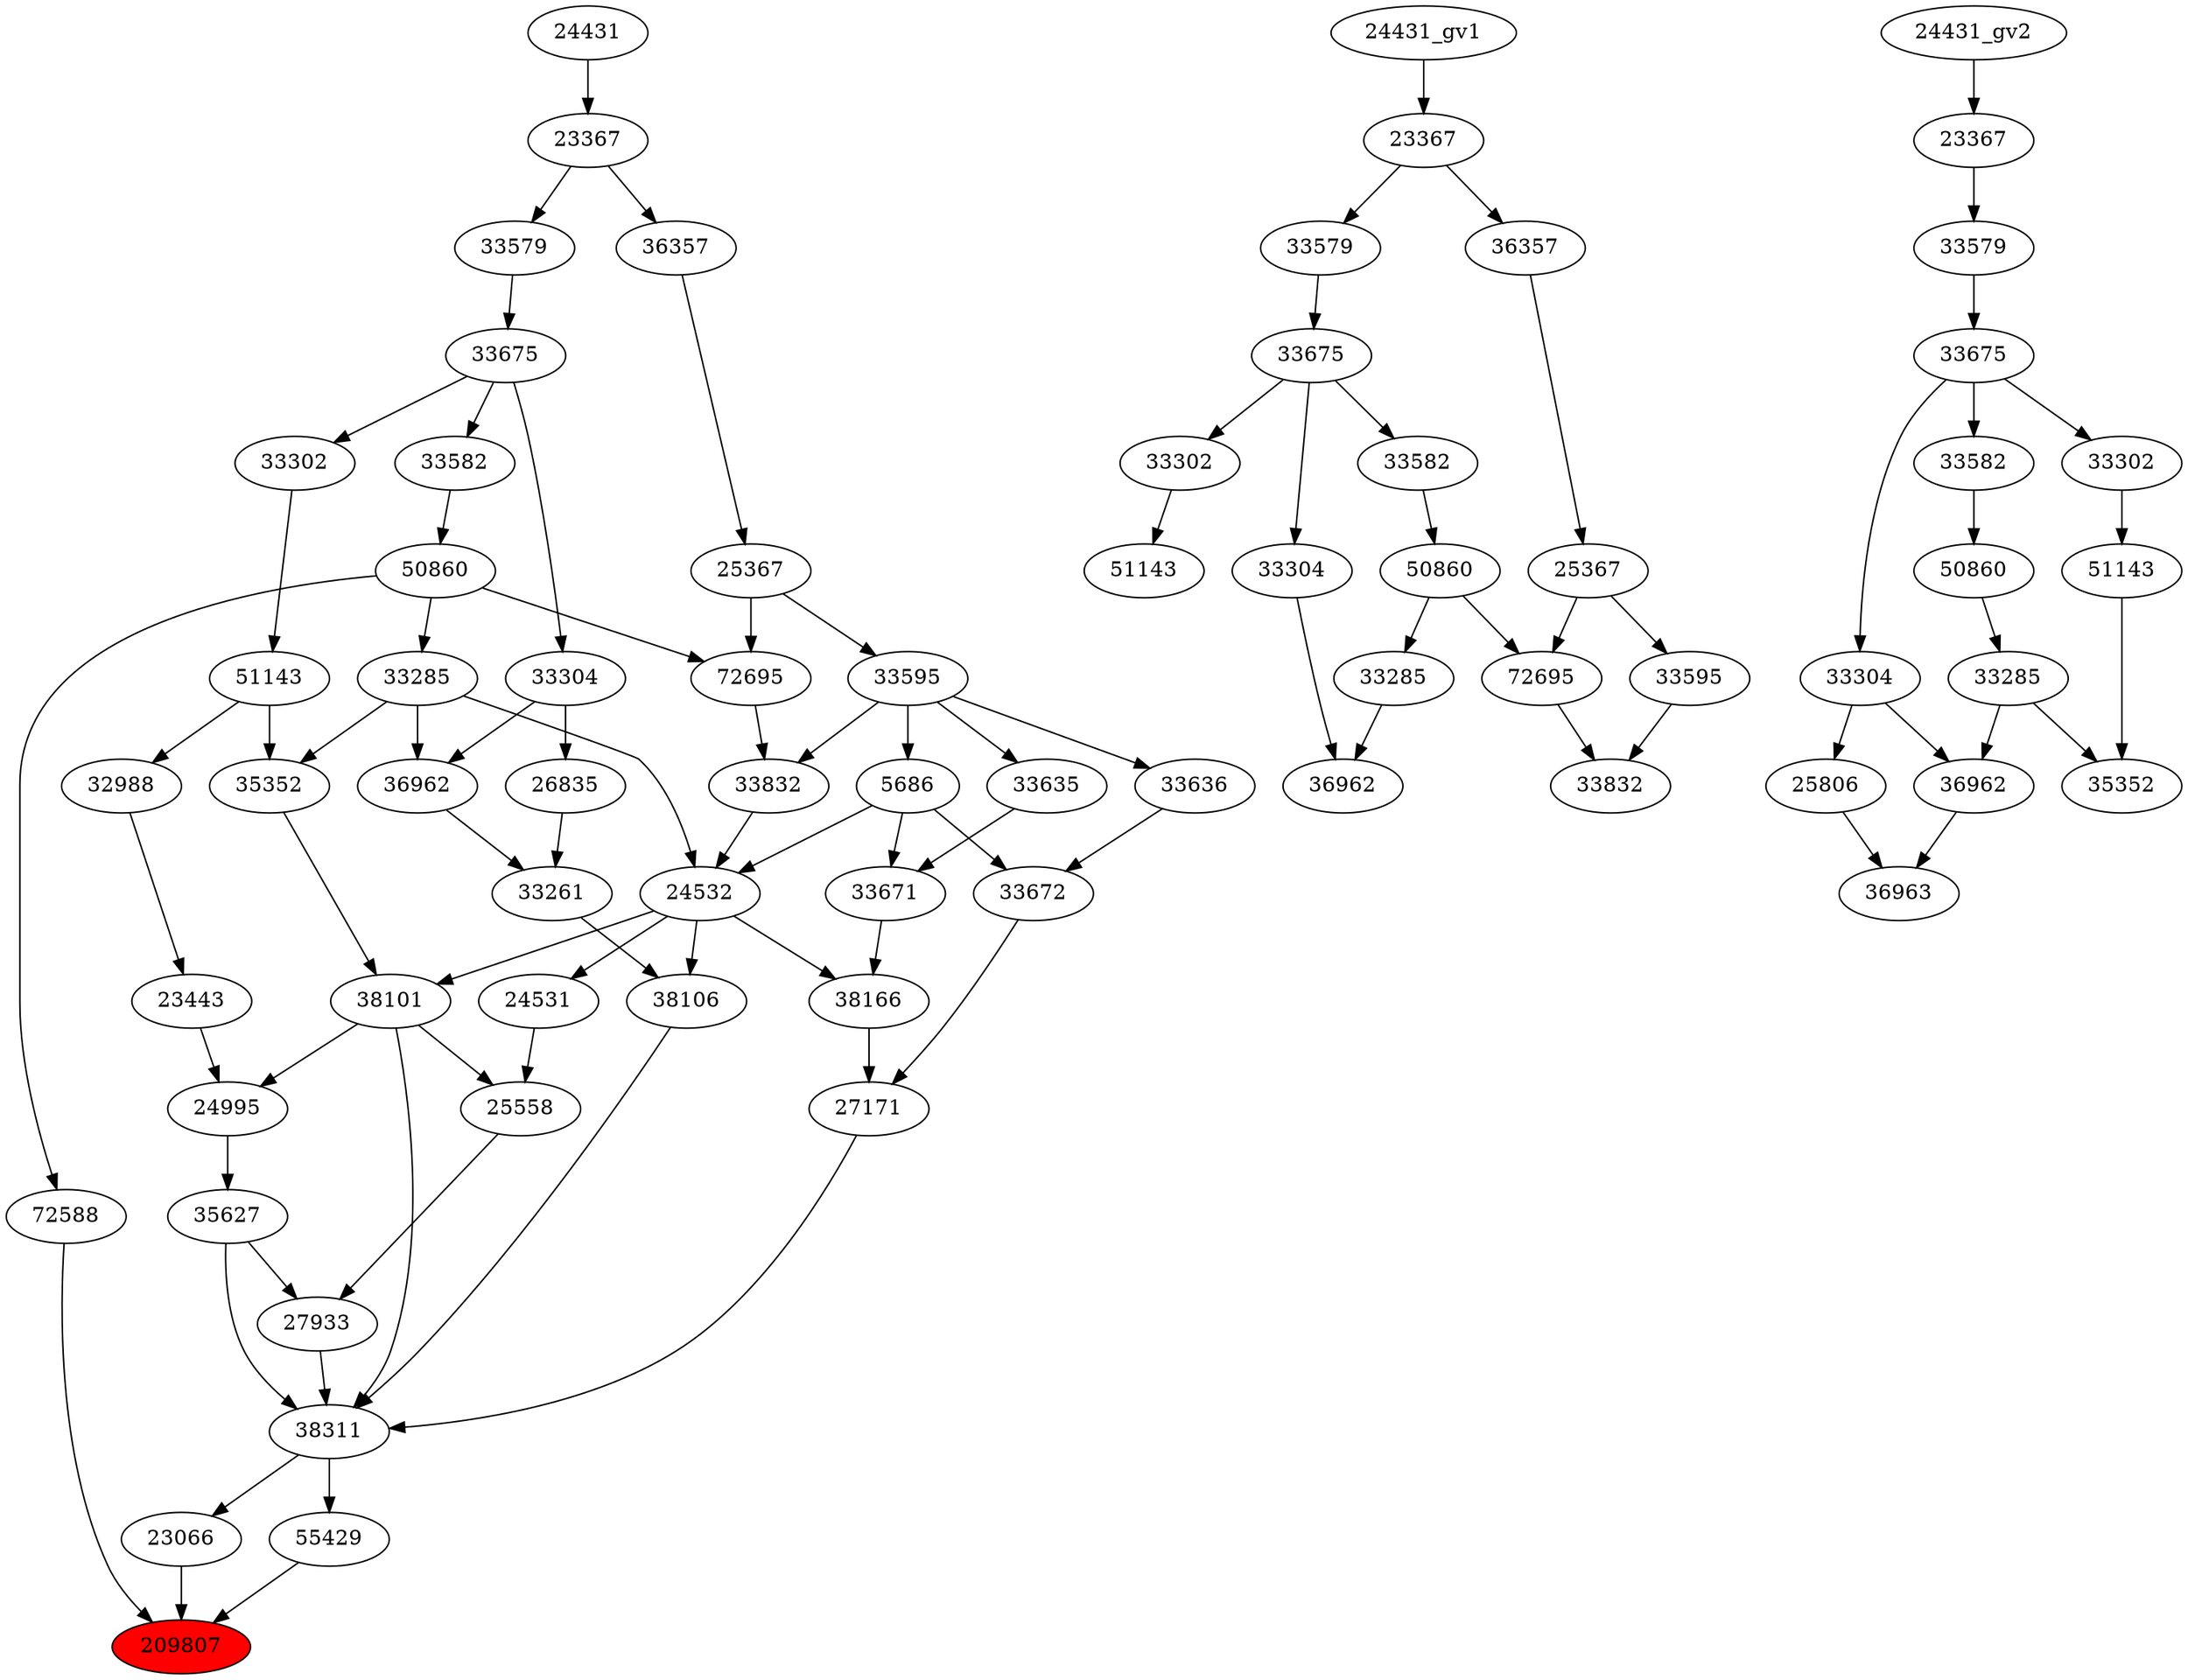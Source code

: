 strict digraph root {
	node [label="\N"];
	{
		node [fillcolor="",
			label="\N",
			style=""
		];
		209807		 [fillcolor=red,
			label=209807,
			style=filled];
		23066		 [label=23066];
		23066 -> 209807;
		72588		 [label=72588];
		72588 -> 209807;
		55429		 [label=55429];
		55429 -> 209807;
		38311		 [label=38311];
		38311 -> 23066;
		38311 -> 55429;
		50860		 [label=50860];
		50860 -> 72588;
		33285		 [label=33285];
		50860 -> 33285;
		72695		 [label=72695];
		50860 -> 72695;
		27933		 [label=27933];
		27933 -> 38311;
		35627		 [label=35627];
		35627 -> 38311;
		35627 -> 27933;
		27171		 [label=27171];
		27171 -> 38311;
		38101		 [label=38101];
		38101 -> 38311;
		25558		 [label=25558];
		38101 -> 25558;
		24995		 [label=24995];
		38101 -> 24995;
		38106		 [label=38106];
		38106 -> 38311;
		33582		 [label=33582];
		33582 -> 50860;
		25558 -> 27933;
		24995 -> 35627;
		33672		 [label=33672];
		33672 -> 27171;
		38166		 [label=38166];
		38166 -> 27171;
		24532		 [label=24532];
		24532 -> 38101;
		24532 -> 38106;
		24532 -> 38166;
		24531		 [label=24531];
		24532 -> 24531;
		35352		 [label=35352];
		35352 -> 38101;
		33261		 [label=33261];
		33261 -> 38106;
		33675		 [label=33675];
		33675 -> 33582;
		33302		 [label=33302];
		33675 -> 33302;
		33304		 [label=33304];
		33675 -> 33304;
		24531 -> 25558;
		23443		 [label=23443];
		23443 -> 24995;
		33636		 [label=33636];
		33636 -> 33672;
		5686		 [label=5686];
		5686 -> 33672;
		5686 -> 24532;
		33671		 [label=33671];
		5686 -> 33671;
		33671 -> 38166;
		33285 -> 24532;
		33285 -> 35352;
		36962		 [label=36962];
		33285 -> 36962;
		33832		 [label=33832];
		33832 -> 24532;
		51143		 [label=51143];
		51143 -> 35352;
		32988		 [label=32988];
		51143 -> 32988;
		36962 -> 33261;
		26835		 [label=26835];
		26835 -> 33261;
		33579		 [label=33579];
		33579 -> 33675;
		32988 -> 23443;
		33595		 [label=33595];
		33595 -> 33636;
		33595 -> 5686;
		33595 -> 33832;
		33635		 [label=33635];
		33595 -> 33635;
		33635 -> 33671;
		72695 -> 33832;
		33302 -> 51143;
		33304 -> 36962;
		33304 -> 26835;
		23367		 [label=23367];
		23367 -> 33579;
		36357		 [label=36357];
		23367 -> 36357;
		25367		 [label=25367];
		25367 -> 33595;
		25367 -> 72695;
		24431		 [label=24431];
		24431 -> 23367;
		36357 -> 25367;
	}
	{
		node [label="\N"];
		"50860_gv1"		 [label=50860];
		"33285_gv1"		 [label=33285];
		"50860_gv1" -> "33285_gv1";
		"72695_gv1"		 [label=72695];
		"50860_gv1" -> "72695_gv1";
		"33582_gv1"		 [label=33582];
		"33582_gv1" -> "50860_gv1";
		"33675_gv1"		 [label=33675];
		"33675_gv1" -> "33582_gv1";
		"33302_gv1"		 [label=33302];
		"33675_gv1" -> "33302_gv1";
		"33304_gv1"		 [label=33304];
		"33675_gv1" -> "33304_gv1";
		"33579_gv1"		 [label=33579];
		"33579_gv1" -> "33675_gv1";
		"36962_gv1"		 [label=36962];
		"33285_gv1" -> "36962_gv1";
		"33832_gv1"		 [label=33832];
		"72695_gv1" -> "33832_gv1";
		"33595_gv1"		 [label=33595];
		"33595_gv1" -> "33832_gv1";
		"51143_gv1"		 [label=51143];
		"33302_gv1" -> "51143_gv1";
		"33304_gv1" -> "36962_gv1";
		"23367_gv1"		 [label=23367];
		"23367_gv1" -> "33579_gv1";
		"36357_gv1"		 [label=36357];
		"23367_gv1" -> "36357_gv1";
		"25367_gv1"		 [label=25367];
		"25367_gv1" -> "72695_gv1";
		"25367_gv1" -> "33595_gv1";
		"24431_gv1" -> "23367_gv1";
		"36357_gv1" -> "25367_gv1";
	}
	{
		node [label="\N"];
		36963		 [label=36963];
		"36962_gv2"		 [label=36962];
		"36962_gv2" -> 36963;
		25806		 [label=25806];
		25806 -> 36963;
		"35352_gv1"		 [label=35352];
		"33285_gv2"		 [label=33285];
		"33285_gv2" -> "36962_gv2";
		"33285_gv2" -> "35352_gv1";
		"51143_gv2"		 [label=51143];
		"51143_gv2" -> "35352_gv1";
		"33304_gv2"		 [label=33304];
		"33304_gv2" -> "36962_gv2";
		"33304_gv2" -> 25806;
		"50860_gv2"		 [label=50860];
		"50860_gv2" -> "33285_gv2";
		"33302_gv2"		 [label=33302];
		"33302_gv2" -> "51143_gv2";
		"33675_gv2"		 [label=33675];
		"33675_gv2" -> "33304_gv2";
		"33675_gv2" -> "33302_gv2";
		"33582_gv2"		 [label=33582];
		"33675_gv2" -> "33582_gv2";
		"33582_gv2" -> "50860_gv2";
		"33579_gv2"		 [label=33579];
		"33579_gv2" -> "33675_gv2";
		"23367_gv2"		 [label=23367];
		"23367_gv2" -> "33579_gv2";
		"24431_gv2" -> "23367_gv2";
	}
}
